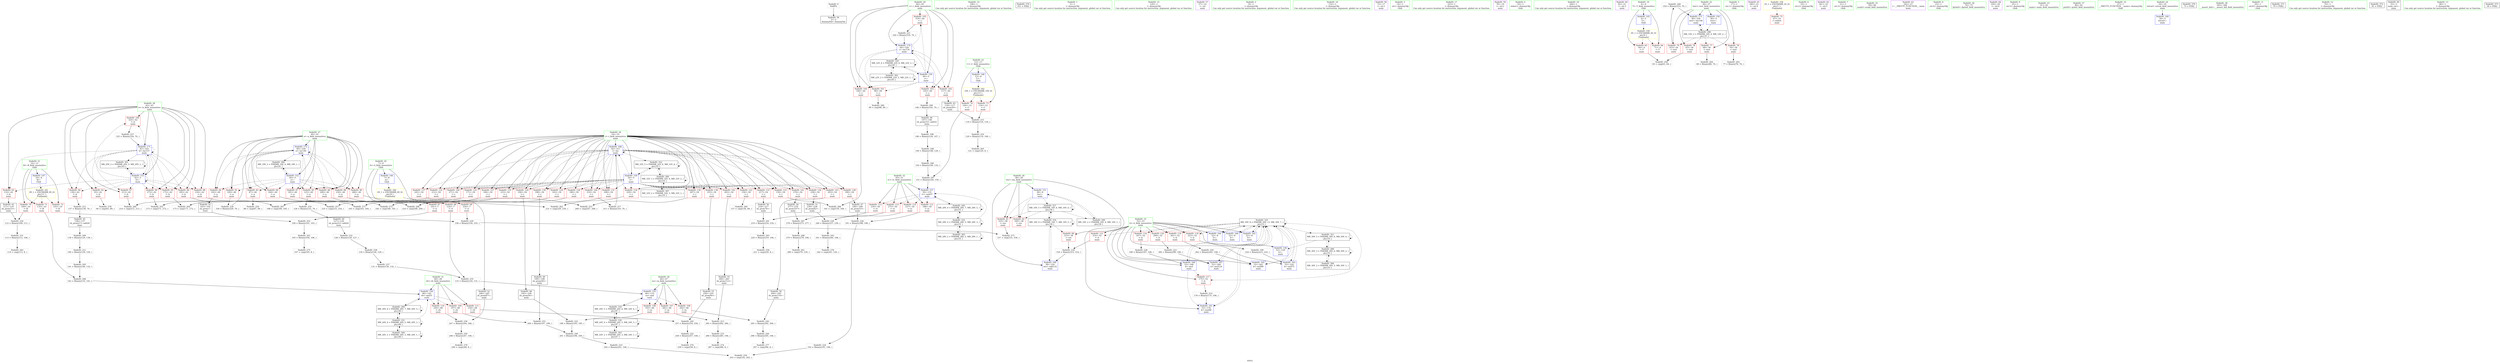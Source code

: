 digraph "SVFG" {
	label="SVFG";

	Node0x55ee1c10b490 [shape=record,color=grey,label="{NodeID: 0\nNullPtr}"];
	Node0x55ee1c10b490 -> Node0x55ee1c0f66f0[style=solid];
	Node0x55ee1c12d830 [shape=record,color=grey,label="{NodeID: 263\n114 = cmp(113, 8, )\n}"];
	Node0x55ee1c11cdf0 [shape=record,color=red,label="{NodeID: 97\n213\<--42\n\<--b\nmain\n}"];
	Node0x55ee1c11cdf0 -> Node0x55ee1c12d3b0[style=solid];
	Node0x55ee1c0f5280 [shape=record,color=green,label="{NodeID: 14\n106\<--1\n\<--dummyObj\nCan only get source location for instruction, argument, global var or function.}"];
	Node0x55ee1c12ed30 [shape=record,color=grey,label="{NodeID: 277\n297 = cmp(296, 8, )\n}"];
	Node0x55ee1c0f76d0 [shape=record,color=red,label="{NodeID: 111\n254\<--48\n\<--rb\nmain\n}"];
	Node0x55ee1c0f76d0 -> Node0x55ee1c120c50[style=solid];
	Node0x55ee1c0f45a0 [shape=record,color=green,label="{NodeID: 28\n42\<--43\nb\<--b_field_insensitive\nmain\n}"];
	Node0x55ee1c0f45a0 -> Node0x55ee1c11f140[style=solid];
	Node0x55ee1c0f45a0 -> Node0x55ee1c11f210[style=solid];
	Node0x55ee1c0f45a0 -> Node0x55ee1c11f2e0[style=solid];
	Node0x55ee1c0f45a0 -> Node0x55ee1c11f3b0[style=solid];
	Node0x55ee1c0f45a0 -> Node0x55ee1c11cd20[style=solid];
	Node0x55ee1c0f45a0 -> Node0x55ee1c11cdf0[style=solid];
	Node0x55ee1c0f45a0 -> Node0x55ee1c11cec0[style=solid];
	Node0x55ee1c0f45a0 -> Node0x55ee1c11cf90[style=solid];
	Node0x55ee1c0f45a0 -> Node0x55ee1c11d060[style=solid];
	Node0x55ee1c0f45a0 -> Node0x55ee1c123360[style=solid];
	Node0x55ee1c0f45a0 -> Node0x55ee1c124200[style=solid];
	Node0x55ee1c15f8d0 [shape=record,color=black,label="{NodeID: 374\n351 = PHI()\n}"];
	Node0x55ee1c1275a0 [shape=record,color=grey,label="{NodeID: 208\n279 = Binary(278, 106, )\n}"];
	Node0x55ee1c1275a0 -> Node0x55ee1c12d530[style=solid];
	Node0x55ee1c121c40 [shape=record,color=red,label="{NodeID: 125\n171\<--54\n\<--i\nmain\n}"];
	Node0x55ee1c121c40 -> Node0x55ee1c12d9b0[style=solid];
	Node0x55ee1c0f6990 [shape=record,color=black,label="{NodeID: 42\n111\<--110\nsh_prom15\<--\nmain\n}"];
	Node0x55ee1c0f6990 -> Node0x55ee1c129ca0[style=solid];
	Node0x55ee1c140f70 [shape=record,color=black,label="{NodeID: 305\nMR_28V_2 = PHI(MR_28V_3, MR_28V_1, )\npts\{51 \}\n}"];
	Node0x55ee1c140f70 -> Node0x55ee1c140f70[style=dashed];
	Node0x55ee1c140f70 -> Node0x55ee1c149670[style=dashed];
	Node0x55ee1c128aa0 [shape=record,color=grey,label="{NodeID: 222\n196 = Binary(193, 195, )\n}"];
	Node0x55ee1c128aa0 -> Node0x55ee1c121250[style=solid];
	Node0x55ee1c1227a0 [shape=record,color=red,label="{NodeID: 139\n267\<--54\n\<--i\nmain\n}"];
	Node0x55ee1c1227a0 -> Node0x55ee1c12c930[style=solid];
	Node0x55ee1c11d5c0 [shape=record,color=black,label="{NodeID: 56\n294\<--293\nsh_prom119\<--\nmain\n}"];
	Node0x55ee1c11d5c0 -> Node0x55ee1c1207d0[style=solid];
	Node0x55ee1c129fa0 [shape=record,color=grey,label="{NodeID: 236\n247 = Binary(244, 246, )\n}"];
	Node0x55ee1c129fa0 -> Node0x55ee1c1213d0[style=solid];
	Node0x55ee1c123360 [shape=record,color=blue,label="{NodeID: 153\n42\<--5\nb\<--\nmain\n}"];
	Node0x55ee1c123360 -> Node0x55ee1c11f140[style=dashed];
	Node0x55ee1c123360 -> Node0x55ee1c11f210[style=dashed];
	Node0x55ee1c123360 -> Node0x55ee1c11f2e0[style=dashed];
	Node0x55ee1c123360 -> Node0x55ee1c11f3b0[style=dashed];
	Node0x55ee1c123360 -> Node0x55ee1c11cd20[style=dashed];
	Node0x55ee1c123360 -> Node0x55ee1c11cdf0[style=dashed];
	Node0x55ee1c123360 -> Node0x55ee1c11cec0[style=dashed];
	Node0x55ee1c123360 -> Node0x55ee1c11cf90[style=dashed];
	Node0x55ee1c123360 -> Node0x55ee1c11d060[style=dashed];
	Node0x55ee1c123360 -> Node0x55ee1c123360[style=dashed];
	Node0x55ee1c123360 -> Node0x55ee1c124200[style=dashed];
	Node0x55ee1c123360 -> Node0x55ee1c13f770[style=dashed];
	Node0x55ee1c11df60 [shape=record,color=red,label="{NodeID: 70\n109\<--10\n\<--B\nmain\n}"];
	Node0x55ee1c11df60 -> Node0x55ee1c129ca0[style=solid];
	Node0x55ee1c1213d0 [shape=record,color=grey,label="{NodeID: 250\n248 = Binary(247, 106, )\n}"];
	Node0x55ee1c1213d0 -> Node0x55ee1c12f030[style=solid];
	Node0x55ee1c123ec0 [shape=record,color=blue,label="{NodeID: 167\n52\<--300\nh\<--mul124\nmain\n}"];
	Node0x55ee1c123ec0 -> Node0x55ee1c147370[style=dashed];
	Node0x55ee1c11eac0 [shape=record,color=red,label="{NodeID: 84\n102\<--40\n\<--a\nmain\n}"];
	Node0x55ee1c11eac0 -> Node0x55ee1c0f68c0[style=solid];
	Node0x55ee1c112840 [shape=record,color=green,label="{NodeID: 1\n5\<--1\n\<--dummyObj\nCan only get source location for instruction, argument, global var or function.}"];
	Node0x55ee1c12d9b0 [shape=record,color=grey,label="{NodeID: 264\n173 = cmp(171, 172, )\n}"];
	Node0x55ee1c11cec0 [shape=record,color=red,label="{NodeID: 98\n234\<--42\n\<--b\nmain\n}"];
	Node0x55ee1c11cec0 -> Node0x55ee1c12cf30[style=solid];
	Node0x55ee1c0f5380 [shape=record,color=green,label="{NodeID: 15\n129\<--1\n\<--dummyObj\nCan only get source location for instruction, argument, global var or function.}"];
	Node0x55ee1c12eeb0 [shape=record,color=grey,label="{NodeID: 278\n94 = cmp(93, 89, )\n}"];
	Node0x55ee1c0f77a0 [shape=record,color=red,label="{NodeID: 112\n188\<--50\n\<--rc\nmain\n}"];
	Node0x55ee1c0f77a0 -> Node0x55ee1c1290a0[style=solid];
	Node0x55ee1c0f4670 [shape=record,color=green,label="{NodeID: 29\n44\<--45\nc\<--c_field_insensitive\nmain\n}"];
	Node0x55ee1c0f4670 -> Node0x55ee1c11d130[style=solid];
	Node0x55ee1c0f4670 -> Node0x55ee1c11d200[style=solid];
	Node0x55ee1c0f4670 -> Node0x55ee1c11d2d0[style=solid];
	Node0x55ee1c0f4670 -> Node0x55ee1c11d3a0[style=solid];
	Node0x55ee1c0f4670 -> Node0x55ee1c11d470[style=solid];
	Node0x55ee1c0f4670 -> Node0x55ee1c123430[style=solid];
	Node0x55ee1c0f4670 -> Node0x55ee1c124130[style=solid];
	Node0x55ee1c127720 [shape=record,color=grey,label="{NodeID: 209\n139 = Binary(129, 138, )\n}"];
	Node0x55ee1c127720 -> Node0x55ee1c127a20[style=solid];
	Node0x55ee1c121d10 [shape=record,color=red,label="{NodeID: 126\n180\<--54\n\<--i\nmain\n}"];
	Node0x55ee1c121d10 -> Node0x55ee1c12e5b0[style=solid];
	Node0x55ee1c0f6a60 [shape=record,color=black,label="{NodeID: 43\n118\<--117\nsh_prom20\<--\nmain\n}"];
	Node0x55ee1c0f6a60 -> Node0x55ee1c128020[style=solid];
	Node0x55ee1c141470 [shape=record,color=black,label="{NodeID: 306\nMR_30V_2 = PHI(MR_30V_3, MR_30V_1, )\npts\{53 \}\n}"];
	Node0x55ee1c141470 -> Node0x55ee1c13b670[style=dashed];
	Node0x55ee1c128c20 [shape=record,color=grey,label="{NodeID: 223\n300 = Binary(299, 106, )\n}"];
	Node0x55ee1c128c20 -> Node0x55ee1c123ec0[style=solid];
	Node0x55ee1c122870 [shape=record,color=red,label="{NodeID: 140\n271\<--54\n\<--i\nmain\n}"];
	Node0x55ee1c122870 -> Node0x55ee1c12cc30[style=solid];
	Node0x55ee1c11d650 [shape=record,color=purple,label="{NodeID: 57\n57\<--14\n\<--.str\nmain\n}"];
	Node0x55ee1c12a120 [shape=record,color=grey,label="{NodeID: 237\n131 = Binary(130, 132, )\n}"];
	Node0x55ee1c12a120 -> Node0x55ee1c129e20[style=solid];
	Node0x55ee1c123430 [shape=record,color=blue,label="{NodeID: 154\n44\<--5\nc\<--\nmain\n}"];
	Node0x55ee1c123430 -> Node0x55ee1c11d130[style=dashed];
	Node0x55ee1c123430 -> Node0x55ee1c11d200[style=dashed];
	Node0x55ee1c123430 -> Node0x55ee1c11d2d0[style=dashed];
	Node0x55ee1c123430 -> Node0x55ee1c11d3a0[style=dashed];
	Node0x55ee1c123430 -> Node0x55ee1c11d470[style=dashed];
	Node0x55ee1c123430 -> Node0x55ee1c124130[style=dashed];
	Node0x55ee1c123430 -> Node0x55ee1c148770[style=dashed];
	Node0x55ee1c11e030 [shape=record,color=red,label="{NodeID: 71\n135\<--10\n\<--B\nmain\n}"];
	Node0x55ee1c11e030 -> Node0x55ee1c1272e0[style=solid];
	Node0x55ee1c12c630 [shape=record,color=grey,label="{NodeID: 251\n200 = Binary(197, 199, )\n}"];
	Node0x55ee1c12c630 -> Node0x55ee1c121250[style=solid];
	Node0x55ee1c123f90 [shape=record,color=blue,label="{NodeID: 168\n54\<--311\ni\<--inc\nmain\n}"];
	Node0x55ee1c123f90 -> Node0x55ee1c1219d0[style=dashed];
	Node0x55ee1c123f90 -> Node0x55ee1c121aa0[style=dashed];
	Node0x55ee1c123f90 -> Node0x55ee1c121b70[style=dashed];
	Node0x55ee1c123f90 -> Node0x55ee1c121c40[style=dashed];
	Node0x55ee1c123f90 -> Node0x55ee1c121d10[style=dashed];
	Node0x55ee1c123f90 -> Node0x55ee1c121de0[style=dashed];
	Node0x55ee1c123f90 -> Node0x55ee1c121eb0[style=dashed];
	Node0x55ee1c123f90 -> Node0x55ee1c121f80[style=dashed];
	Node0x55ee1c123f90 -> Node0x55ee1c122050[style=dashed];
	Node0x55ee1c123f90 -> Node0x55ee1c122120[style=dashed];
	Node0x55ee1c123f90 -> Node0x55ee1c1221f0[style=dashed];
	Node0x55ee1c123f90 -> Node0x55ee1c1222c0[style=dashed];
	Node0x55ee1c123f90 -> Node0x55ee1c122390[style=dashed];
	Node0x55ee1c123f90 -> Node0x55ee1c122460[style=dashed];
	Node0x55ee1c123f90 -> Node0x55ee1c122530[style=dashed];
	Node0x55ee1c123f90 -> Node0x55ee1c122600[style=dashed];
	Node0x55ee1c123f90 -> Node0x55ee1c1226d0[style=dashed];
	Node0x55ee1c123f90 -> Node0x55ee1c1227a0[style=dashed];
	Node0x55ee1c123f90 -> Node0x55ee1c122870[style=dashed];
	Node0x55ee1c123f90 -> Node0x55ee1c122940[style=dashed];
	Node0x55ee1c123f90 -> Node0x55ee1c122a10[style=dashed];
	Node0x55ee1c123f90 -> Node0x55ee1c122ae0[style=dashed];
	Node0x55ee1c123f90 -> Node0x55ee1c122bb0[style=dashed];
	Node0x55ee1c123f90 -> Node0x55ee1c123f90[style=dashed];
	Node0x55ee1c123f90 -> Node0x55ee1c146470[style=dashed];
	Node0x55ee1c11eb90 [shape=record,color=red,label="{NodeID: 85\n125\<--40\n\<--a\nmain\n}"];
	Node0x55ee1c11eb90 -> Node0x55ee1c128620[style=solid];
	Node0x55ee1c0f48f0 [shape=record,color=green,label="{NodeID: 2\n8\<--1\n\<--dummyObj\nCan only get source location for instruction, argument, global var or function.}"];
	Node0x55ee1c12db30 [shape=record,color=grey,label="{NodeID: 265\n121 = cmp(120, 8, )\n}"];
	Node0x55ee1c11cf90 [shape=record,color=red,label="{NodeID: 99\n272\<--42\n\<--b\nmain\n}"];
	Node0x55ee1c11cf90 -> Node0x55ee1c12cc30[style=solid];
	Node0x55ee1c0f5480 [shape=record,color=green,label="{NodeID: 16\n132\<--1\n\<--dummyObj\nCan only get source location for instruction, argument, global var or function.}"];
	Node0x55ee1c12f030 [shape=record,color=grey,label="{NodeID: 279\n249 = cmp(248, 8, )\n}"];
	Node0x55ee1c0f7870 [shape=record,color=red,label="{NodeID: 113\n216\<--50\n\<--rc\nmain\n}"];
	Node0x55ee1c0f7870 -> Node0x55ee1c11fcd0[style=solid];
	Node0x55ee1c0f5ee0 [shape=record,color=green,label="{NodeID: 30\n46\<--47\nra\<--ra_field_insensitive\nmain\n}"];
	Node0x55ee1c0f5ee0 -> Node0x55ee1c0f72c0[style=solid];
	Node0x55ee1c0f5ee0 -> Node0x55ee1c0f7390[style=solid];
	Node0x55ee1c0f5ee0 -> Node0x55ee1c0f7460[style=solid];
	Node0x55ee1c0f5ee0 -> Node0x55ee1c123500[style=solid];
	Node0x55ee1c1278a0 [shape=record,color=grey,label="{NodeID: 210\n202 = Binary(201, 106, )\n}"];
	Node0x55ee1c1278a0 -> Node0x55ee1c12d230[style=solid];
	Node0x55ee1c121de0 [shape=record,color=red,label="{NodeID: 127\n184\<--54\n\<--i\nmain\n}"];
	Node0x55ee1c121de0 -> Node0x55ee1c12de30[style=solid];
	Node0x55ee1c0f6f80 [shape=record,color=black,label="{NodeID: 44\n127\<--126\nsh_prom25\<--add24\nmain\n}"];
	Node0x55ee1c0f6f80 -> Node0x55ee1c1299a0[style=solid];
	Node0x55ee1c141970 [shape=record,color=black,label="{NodeID: 307\nMR_32V_2 = PHI(MR_32V_3, MR_32V_1, )\npts\{55 \}\n}"];
	Node0x55ee1c141970 -> Node0x55ee1c13bb70[style=dashed];
	Node0x55ee1c128da0 [shape=record,color=grey,label="{NodeID: 224\n192 = Binary(191, 106, )\n}"];
	Node0x55ee1c128da0 -> Node0x55ee1c12d230[style=solid];
	Node0x55ee1c122940 [shape=record,color=red,label="{NodeID: 141\n276\<--54\n\<--i\nmain\n}"];
	Node0x55ee1c122940 -> Node0x55ee1c0f7f70[style=solid];
	Node0x55ee1c11d6e0 [shape=record,color=purple,label="{NodeID: 58\n72\<--17\n\<--.str.1\nmain\n}"];
	Node0x55ee1c145f70 [shape=record,color=black,label="{NodeID: 321\nMR_30V_5 = PHI(MR_30V_6, MR_30V_4, )\npts\{53 \}\n}"];
	Node0x55ee1c145f70 -> Node0x55ee1c123770[style=dashed];
	Node0x55ee1c145f70 -> Node0x55ee1c13b670[style=dashed];
	Node0x55ee1c145f70 -> Node0x55ee1c145f70[style=dashed];
	Node0x55ee1c12a2a0 [shape=record,color=grey,label="{NodeID: 238\n130 = Binary(128, 129, )\n}"];
	Node0x55ee1c12a2a0 -> Node0x55ee1c12a120[style=solid];
	Node0x55ee1c123500 [shape=record,color=blue,label="{NodeID: 155\n46\<--133\nra\<--and\nmain\n}"];
	Node0x55ee1c123500 -> Node0x55ee1c0f72c0[style=dashed];
	Node0x55ee1c123500 -> Node0x55ee1c0f7390[style=dashed];
	Node0x55ee1c123500 -> Node0x55ee1c0f7460[style=dashed];
	Node0x55ee1c123500 -> Node0x55ee1c145070[style=dashed];
	Node0x55ee1c11e100 [shape=record,color=red,label="{NodeID: 72\n335\<--10\n\<--B\nmain\n}"];
	Node0x55ee1c11e100 -> Node0x55ee1c129520[style=solid];
	Node0x55ee1c12c7b0 [shape=record,color=grey,label="{NodeID: 252\n104 = Binary(101, 103, )\n}"];
	Node0x55ee1c12c7b0 -> Node0x55ee1c120650[style=solid];
	Node0x55ee1c124060 [shape=record,color=blue,label="{NodeID: 169\n38\<--316\nres\<--add132\nmain\n}"];
	Node0x55ee1c124060 -> Node0x55ee1c144670[style=dashed];
	Node0x55ee1c11ec60 [shape=record,color=red,label="{NodeID: 86\n164\<--40\n\<--a\nmain\n}"];
	Node0x55ee1c11ec60 -> Node0x55ee1c12e430[style=solid];
	Node0x55ee1c0f47b0 [shape=record,color=green,label="{NodeID: 3\n14\<--1\n.str\<--dummyObj\nGlob }"];
	Node0x55ee1c12dcb0 [shape=record,color=grey,label="{NodeID: 266\n161 = cmp(159, 160, )\n}"];
	Node0x55ee1c11d060 [shape=record,color=red,label="{NodeID: 100\n324\<--42\n\<--b\nmain\n}"];
	Node0x55ee1c11d060 -> Node0x55ee1c129220[style=solid];
	Node0x55ee1c0f5580 [shape=record,color=green,label="{NodeID: 17\n225\<--1\n\<--dummyObj\nCan only get source location for instruction, argument, global var or function.}"];
	Node0x55ee1c12f1b0 [shape=record,color=grey,label="{NodeID: 280\n99 = cmp(98, 89, )\n}"];
	Node0x55ee1c0f7940 [shape=record,color=red,label="{NodeID: 114\n237\<--50\n\<--rc\nmain\n}"];
	Node0x55ee1c0f7940 -> Node0x55ee1c12a420[style=solid];
	Node0x55ee1c0f5fb0 [shape=record,color=green,label="{NodeID: 31\n48\<--49\nrb\<--rb_field_insensitive\nmain\n}"];
	Node0x55ee1c0f5fb0 -> Node0x55ee1c0f7530[style=solid];
	Node0x55ee1c0f5fb0 -> Node0x55ee1c0f7600[style=solid];
	Node0x55ee1c0f5fb0 -> Node0x55ee1c0f76d0[style=solid];
	Node0x55ee1c0f5fb0 -> Node0x55ee1c1235d0[style=solid];
	Node0x55ee1c13d470 [shape=record,color=black,label="{NodeID: 294\nMR_26V_6 = PHI(MR_26V_7, MR_26V_5, )\npts\{49 \}\n}"];
	Node0x55ee1c13d470 -> Node0x55ee1c1235d0[style=dashed];
	Node0x55ee1c13d470 -> Node0x55ee1c13d470[style=dashed];
	Node0x55ee1c13d470 -> Node0x55ee1c149170[style=dashed];
	Node0x55ee1c127a20 [shape=record,color=grey,label="{NodeID: 211\n140 = Binary(139, 129, )\n}"];
	Node0x55ee1c127a20 -> Node0x55ee1c1202d0[style=solid];
	Node0x55ee1c121eb0 [shape=record,color=red,label="{NodeID: 128\n189\<--54\n\<--i\nmain\n}"];
	Node0x55ee1c121eb0 -> Node0x55ee1c0f71b0[style=solid];
	Node0x55ee1c0f7010 [shape=record,color=black,label="{NodeID: 45\n138\<--137\nsh_prom27\<--add26\nmain\n}"];
	Node0x55ee1c0f7010 -> Node0x55ee1c127720[style=solid];
	Node0x55ee1c128f20 [shape=record,color=grey,label="{NodeID: 225\n258 = Binary(257, 106, )\n}"];
	Node0x55ee1c128f20 -> Node0x55ee1c12e2b0[style=solid];
	Node0x55ee1c122a10 [shape=record,color=red,label="{NodeID: 142\n283\<--54\n\<--i\nmain\n}"];
	Node0x55ee1c122a10 -> Node0x55ee1c11d530[style=solid];
	Node0x55ee1c11d770 [shape=record,color=purple,label="{NodeID: 59\n78\<--19\n\<--.str.2\nmain\n}"];
	Node0x55ee1c146470 [shape=record,color=black,label="{NodeID: 322\nMR_32V_5 = PHI(MR_32V_6, MR_32V_4, )\npts\{55 \}\n}"];
	Node0x55ee1c146470 -> Node0x55ee1c123840[style=dashed];
	Node0x55ee1c146470 -> Node0x55ee1c13bb70[style=dashed];
	Node0x55ee1c146470 -> Node0x55ee1c146470[style=dashed];
	Node0x55ee1c12a420 [shape=record,color=grey,label="{NodeID: 239\n240 = Binary(237, 239, )\n}"];
	Node0x55ee1c12a420 -> Node0x55ee1c120950[style=solid];
	Node0x55ee1c1235d0 [shape=record,color=blue,label="{NodeID: 156\n48\<--142\nrb\<--and31\nmain\n}"];
	Node0x55ee1c1235d0 -> Node0x55ee1c0f7530[style=dashed];
	Node0x55ee1c1235d0 -> Node0x55ee1c0f7600[style=dashed];
	Node0x55ee1c1235d0 -> Node0x55ee1c0f76d0[style=dashed];
	Node0x55ee1c1235d0 -> Node0x55ee1c13d470[style=dashed];
	Node0x55ee1c11e1d0 [shape=record,color=red,label="{NodeID: 73\n116\<--12\n\<--C\nmain\n}"];
	Node0x55ee1c11e1d0 -> Node0x55ee1c128020[style=solid];
	Node0x55ee1c12c930 [shape=record,color=grey,label="{NodeID: 253\n269 = cmp(267, 268, )\n}"];
	Node0x55ee1c124130 [shape=record,color=blue,label="{NodeID: 170\n44\<--320\nc\<--inc134\nmain\n}"];
	Node0x55ee1c124130 -> Node0x55ee1c11d130[style=dashed];
	Node0x55ee1c124130 -> Node0x55ee1c11d200[style=dashed];
	Node0x55ee1c124130 -> Node0x55ee1c11d2d0[style=dashed];
	Node0x55ee1c124130 -> Node0x55ee1c11d3a0[style=dashed];
	Node0x55ee1c124130 -> Node0x55ee1c11d470[style=dashed];
	Node0x55ee1c124130 -> Node0x55ee1c124130[style=dashed];
	Node0x55ee1c124130 -> Node0x55ee1c148770[style=dashed];
	Node0x55ee1c11ed30 [shape=record,color=red,label="{NodeID: 87\n181\<--40\n\<--a\nmain\n}"];
	Node0x55ee1c11ed30 -> Node0x55ee1c12e5b0[style=solid];
	Node0x55ee1c11c9e0 [shape=record,color=green,label="{NodeID: 4\n16\<--1\nstderr\<--dummyObj\nGlob }"];
	Node0x55ee1c12de30 [shape=record,color=grey,label="{NodeID: 267\n186 = cmp(184, 185, )\n}"];
	Node0x55ee1c11d130 [shape=record,color=red,label="{NodeID: 101\n98\<--44\n\<--c\nmain\n}"];
	Node0x55ee1c11d130 -> Node0x55ee1c12f1b0[style=solid];
	Node0x55ee1c0f3c60 [shape=record,color=green,label="{NodeID: 18\n344\<--1\n\<--dummyObj\nCan only get source location for instruction, argument, global var or function.}"];
	Node0x55ee1c11f850 [shape=record,color=grey,label="{NodeID: 198\n148 = Binary(129, 147, )\n}"];
	Node0x55ee1c11f850 -> Node0x55ee1c1210d0[style=solid];
	Node0x55ee1c1214a0 [shape=record,color=red,label="{NodeID: 115\n275\<--50\n\<--rc\nmain\n}"];
	Node0x55ee1c1214a0 -> Node0x55ee1c127420[style=solid];
	Node0x55ee1c0f6080 [shape=record,color=green,label="{NodeID: 32\n50\<--51\nrc\<--rc_field_insensitive\nmain\n}"];
	Node0x55ee1c0f6080 -> Node0x55ee1c0f77a0[style=solid];
	Node0x55ee1c0f6080 -> Node0x55ee1c0f7870[style=solid];
	Node0x55ee1c0f6080 -> Node0x55ee1c0f7940[style=solid];
	Node0x55ee1c0f6080 -> Node0x55ee1c1214a0[style=solid];
	Node0x55ee1c0f6080 -> Node0x55ee1c1236a0[style=solid];
	Node0x55ee1c13d970 [shape=record,color=black,label="{NodeID: 295\nMR_28V_6 = PHI(MR_28V_7, MR_28V_5, )\npts\{51 \}\n}"];
	Node0x55ee1c13d970 -> Node0x55ee1c1236a0[style=dashed];
	Node0x55ee1c13d970 -> Node0x55ee1c13d970[style=dashed];
	Node0x55ee1c13d970 -> Node0x55ee1c149670[style=dashed];
	Node0x55ee1c127ba0 [shape=record,color=grey,label="{NodeID: 212\n137 = Binary(136, 70, )\n}"];
	Node0x55ee1c127ba0 -> Node0x55ee1c0f7010[style=solid];
	Node0x55ee1c121f80 [shape=record,color=red,label="{NodeID: 129\n194\<--54\n\<--i\nmain\n}"];
	Node0x55ee1c121f80 -> Node0x55ee1c0f7a90[style=solid];
	Node0x55ee1c0f70e0 [shape=record,color=black,label="{NodeID: 46\n147\<--146\nsh_prom33\<--add32\nmain\n}"];
	Node0x55ee1c0f70e0 -> Node0x55ee1c11f850[style=solid];
	Node0x55ee1c1290a0 [shape=record,color=grey,label="{NodeID: 226\n191 = Binary(188, 190, )\n}"];
	Node0x55ee1c1290a0 -> Node0x55ee1c128da0[style=solid];
	Node0x55ee1c122ae0 [shape=record,color=red,label="{NodeID: 143\n293\<--54\n\<--i\nmain\n}"];
	Node0x55ee1c122ae0 -> Node0x55ee1c11d5c0[style=solid];
	Node0x55ee1c11d800 [shape=record,color=purple,label="{NodeID: 60\n82\<--21\n\<--.str.3\nmain\n}"];
	Node0x55ee1c1204d0 [shape=record,color=grey,label="{NodeID: 240\n354 = Binary(353, 70, )\n}"];
	Node0x55ee1c1204d0 -> Node0x55ee1c1243a0[style=solid];
	Node0x55ee1c1236a0 [shape=record,color=blue,label="{NodeID: 157\n50\<--151\nrc\<--and37\nmain\n}"];
	Node0x55ee1c1236a0 -> Node0x55ee1c0f77a0[style=dashed];
	Node0x55ee1c1236a0 -> Node0x55ee1c0f7870[style=dashed];
	Node0x55ee1c1236a0 -> Node0x55ee1c0f7940[style=dashed];
	Node0x55ee1c1236a0 -> Node0x55ee1c1214a0[style=dashed];
	Node0x55ee1c1236a0 -> Node0x55ee1c13d970[style=dashed];
	Node0x55ee1c11e2a0 [shape=record,color=red,label="{NodeID: 74\n144\<--12\n\<--C\nmain\n}"];
	Node0x55ee1c11e2a0 -> Node0x55ee1c120f50[style=solid];
	Node0x55ee1c12cab0 [shape=record,color=grey,label="{NodeID: 254\n88 = cmp(87, 89, )\n}"];
	Node0x55ee1c124200 [shape=record,color=blue,label="{NodeID: 171\n42\<--325\nb\<--inc137\nmain\n}"];
	Node0x55ee1c124200 -> Node0x55ee1c11f140[style=dashed];
	Node0x55ee1c124200 -> Node0x55ee1c11f210[style=dashed];
	Node0x55ee1c124200 -> Node0x55ee1c11f2e0[style=dashed];
	Node0x55ee1c124200 -> Node0x55ee1c11f3b0[style=dashed];
	Node0x55ee1c124200 -> Node0x55ee1c11cd20[style=dashed];
	Node0x55ee1c124200 -> Node0x55ee1c11cdf0[style=dashed];
	Node0x55ee1c124200 -> Node0x55ee1c11cec0[style=dashed];
	Node0x55ee1c124200 -> Node0x55ee1c11cf90[style=dashed];
	Node0x55ee1c124200 -> Node0x55ee1c11d060[style=dashed];
	Node0x55ee1c124200 -> Node0x55ee1c123360[style=dashed];
	Node0x55ee1c124200 -> Node0x55ee1c124200[style=dashed];
	Node0x55ee1c124200 -> Node0x55ee1c13f770[style=dashed];
	Node0x55ee1c11ee00 [shape=record,color=red,label="{NodeID: 88\n209\<--40\n\<--a\nmain\n}"];
	Node0x55ee1c11ee00 -> Node0x55ee1c12dfb0[style=solid];
	Node0x55ee1c11ca70 [shape=record,color=green,label="{NodeID: 5\n17\<--1\n.str.1\<--dummyObj\nGlob }"];
	Node0x55ee1c12dfb0 [shape=record,color=grey,label="{NodeID: 268\n210 = cmp(208, 209, )\n}"];
	Node0x55ee1c11d200 [shape=record,color=red,label="{NodeID: 102\n117\<--44\n\<--c\nmain\n}"];
	Node0x55ee1c11d200 -> Node0x55ee1c0f6a60[style=solid];
	Node0x55ee1c0f3d60 [shape=record,color=green,label="{NodeID: 19\n4\<--6\nT\<--T_field_insensitive\nGlob }"];
	Node0x55ee1c0f3d60 -> Node0x55ee1c11db50[style=solid];
	Node0x55ee1c0f3d60 -> Node0x55ee1c11dc20[style=solid];
	Node0x55ee1c0f3d60 -> Node0x55ee1c122c80[style=solid];
	Node0x55ee1c11f9d0 [shape=record,color=grey,label="{NodeID: 199\n224 = Binary(223, 225, )\n}"];
	Node0x55ee1c11f9d0 -> Node0x55ee1c123b80[style=solid];
	Node0x55ee1c121530 [shape=record,color=red,label="{NodeID: 116\n167\<--52\n\<--h\nmain\n}"];
	Node0x55ee1c121530 -> Node0x55ee1c1293a0[style=solid];
	Node0x55ee1c0f6150 [shape=record,color=green,label="{NodeID: 33\n52\<--53\nh\<--h_field_insensitive\nmain\n}"];
	Node0x55ee1c0f6150 -> Node0x55ee1c121530[style=solid];
	Node0x55ee1c0f6150 -> Node0x55ee1c1215c0[style=solid];
	Node0x55ee1c0f6150 -> Node0x55ee1c121690[style=solid];
	Node0x55ee1c0f6150 -> Node0x55ee1c121760[style=solid];
	Node0x55ee1c0f6150 -> Node0x55ee1c121830[style=solid];
	Node0x55ee1c0f6150 -> Node0x55ee1c121900[style=solid];
	Node0x55ee1c0f6150 -> Node0x55ee1c123770[style=solid];
	Node0x55ee1c0f6150 -> Node0x55ee1c123910[style=solid];
	Node0x55ee1c0f6150 -> Node0x55ee1c1239e0[style=solid];
	Node0x55ee1c0f6150 -> Node0x55ee1c123ab0[style=solid];
	Node0x55ee1c0f6150 -> Node0x55ee1c123b80[style=solid];
	Node0x55ee1c0f6150 -> Node0x55ee1c123c50[style=solid];
	Node0x55ee1c0f6150 -> Node0x55ee1c123d20[style=solid];
	Node0x55ee1c0f6150 -> Node0x55ee1c123df0[style=solid];
	Node0x55ee1c0f6150 -> Node0x55ee1c123ec0[style=solid];
	Node0x55ee1c127d20 [shape=record,color=grey,label="{NodeID: 213\n285 = Binary(282, 284, )\n}"];
	Node0x55ee1c127d20 -> Node0x55ee1c129b20[style=solid];
	Node0x55ee1c122050 [shape=record,color=red,label="{NodeID: 130\n198\<--54\n\<--i\nmain\n}"];
	Node0x55ee1c122050 -> Node0x55ee1c0f7b60[style=solid];
	Node0x55ee1c0f71b0 [shape=record,color=black,label="{NodeID: 47\n190\<--189\nsh_prom53\<--\nmain\n}"];
	Node0x55ee1c0f71b0 -> Node0x55ee1c1290a0[style=solid];
	Node0x55ee1c129220 [shape=record,color=grey,label="{NodeID: 227\n325 = Binary(324, 70, )\n}"];
	Node0x55ee1c129220 -> Node0x55ee1c124200[style=solid];
	Node0x55ee1c122bb0 [shape=record,color=red,label="{NodeID: 144\n310\<--54\n\<--i\nmain\n}"];
	Node0x55ee1c122bb0 -> Node0x55ee1c128320[style=solid];
	Node0x55ee1c11d890 [shape=record,color=purple,label="{NodeID: 61\n340\<--23\n\<--.str.4\nmain\n}"];
	Node0x55ee1c120650 [shape=record,color=grey,label="{NodeID: 241\n105 = Binary(104, 106, )\n}"];
	Node0x55ee1c120650 -> Node0x55ee1c12ea30[style=solid];
	Node0x55ee1c123770 [shape=record,color=blue,label="{NodeID: 158\n52\<--129\nh\<--\nmain\n}"];
	Node0x55ee1c123770 -> Node0x55ee1c147370[style=dashed];
	Node0x55ee1c11e370 [shape=record,color=red,label="{NodeID: 75\n67\<--16\n\<--stderr\nmain\n}"];
	Node0x55ee1c14b470 [shape=record,color=yellow,style=double,label="{NodeID: 338\n2V_1 = ENCHI(MR_2V_0)\npts\{1 \}\nFun[main]}"];
	Node0x55ee1c14b470 -> Node0x55ee1c11e370[style=dashed];
	Node0x55ee1c12cc30 [shape=record,color=grey,label="{NodeID: 255\n273 = cmp(271, 272, )\n}"];
	Node0x55ee1c1242d0 [shape=record,color=blue,label="{NodeID: 172\n40\<--330\na\<--inc140\nmain\n}"];
	Node0x55ee1c1242d0 -> Node0x55ee1c11e9f0[style=dashed];
	Node0x55ee1c1242d0 -> Node0x55ee1c11eac0[style=dashed];
	Node0x55ee1c1242d0 -> Node0x55ee1c11eb90[style=dashed];
	Node0x55ee1c1242d0 -> Node0x55ee1c11ec60[style=dashed];
	Node0x55ee1c1242d0 -> Node0x55ee1c11ed30[style=dashed];
	Node0x55ee1c1242d0 -> Node0x55ee1c11ee00[style=dashed];
	Node0x55ee1c1242d0 -> Node0x55ee1c11eed0[style=dashed];
	Node0x55ee1c1242d0 -> Node0x55ee1c11efa0[style=dashed];
	Node0x55ee1c1242d0 -> Node0x55ee1c11f070[style=dashed];
	Node0x55ee1c1242d0 -> Node0x55ee1c1242d0[style=dashed];
	Node0x55ee1c1242d0 -> Node0x55ee1c13f270[style=dashed];
	Node0x55ee1c11eed0 [shape=record,color=red,label="{NodeID: 89\n230\<--40\n\<--a\nmain\n}"];
	Node0x55ee1c11eed0 -> Node0x55ee1c12d6b0[style=solid];
	Node0x55ee1c0f0f40 [shape=record,color=green,label="{NodeID: 6\n19\<--1\n.str.2\<--dummyObj\nGlob }"];
	Node0x55ee1c12e130 [shape=record,color=grey,label="{NodeID: 269\n157 = cmp(156, 89, )\n}"];
	Node0x55ee1c11d2d0 [shape=record,color=red,label="{NodeID: 103\n145\<--44\n\<--c\nmain\n}"];
	Node0x55ee1c11d2d0 -> Node0x55ee1c11fb50[style=solid];
	Node0x55ee1c0f3e60 [shape=record,color=green,label="{NodeID: 20\n7\<--9\nA\<--A_field_insensitive\nGlob }"];
	Node0x55ee1c0f3e60 -> Node0x55ee1c11dcf0[style=solid];
	Node0x55ee1c0f3e60 -> Node0x55ee1c11ddc0[style=solid];
	Node0x55ee1c0f3e60 -> Node0x55ee1c11de90[style=solid];
	Node0x55ee1c0f3e60 -> Node0x55ee1c122d50[style=solid];
	Node0x55ee1c11fb50 [shape=record,color=grey,label="{NodeID: 200\n146 = Binary(145, 70, )\n}"];
	Node0x55ee1c11fb50 -> Node0x55ee1c0f70e0[style=solid];
	Node0x55ee1c1215c0 [shape=record,color=red,label="{NodeID: 117\n175\<--52\n\<--h\nmain\n}"];
	Node0x55ee1c1215c0 -> Node0x55ee1c127ea0[style=solid];
	Node0x55ee1c0f6220 [shape=record,color=green,label="{NodeID: 34\n54\<--55\ni\<--i_field_insensitive\nmain\n}"];
	Node0x55ee1c0f6220 -> Node0x55ee1c1219d0[style=solid];
	Node0x55ee1c0f6220 -> Node0x55ee1c121aa0[style=solid];
	Node0x55ee1c0f6220 -> Node0x55ee1c121b70[style=solid];
	Node0x55ee1c0f6220 -> Node0x55ee1c121c40[style=solid];
	Node0x55ee1c0f6220 -> Node0x55ee1c121d10[style=solid];
	Node0x55ee1c0f6220 -> Node0x55ee1c121de0[style=solid];
	Node0x55ee1c0f6220 -> Node0x55ee1c121eb0[style=solid];
	Node0x55ee1c0f6220 -> Node0x55ee1c121f80[style=solid];
	Node0x55ee1c0f6220 -> Node0x55ee1c122050[style=solid];
	Node0x55ee1c0f6220 -> Node0x55ee1c122120[style=solid];
	Node0x55ee1c0f6220 -> Node0x55ee1c1221f0[style=solid];
	Node0x55ee1c0f6220 -> Node0x55ee1c1222c0[style=solid];
	Node0x55ee1c0f6220 -> Node0x55ee1c122390[style=solid];
	Node0x55ee1c0f6220 -> Node0x55ee1c122460[style=solid];
	Node0x55ee1c0f6220 -> Node0x55ee1c122530[style=solid];
	Node0x55ee1c0f6220 -> Node0x55ee1c122600[style=solid];
	Node0x55ee1c0f6220 -> Node0x55ee1c1226d0[style=solid];
	Node0x55ee1c0f6220 -> Node0x55ee1c1227a0[style=solid];
	Node0x55ee1c0f6220 -> Node0x55ee1c122870[style=solid];
	Node0x55ee1c0f6220 -> Node0x55ee1c122940[style=solid];
	Node0x55ee1c0f6220 -> Node0x55ee1c122a10[style=solid];
	Node0x55ee1c0f6220 -> Node0x55ee1c122ae0[style=solid];
	Node0x55ee1c0f6220 -> Node0x55ee1c122bb0[style=solid];
	Node0x55ee1c0f6220 -> Node0x55ee1c123840[style=solid];
	Node0x55ee1c0f6220 -> Node0x55ee1c123f90[style=solid];
	Node0x55ee1c127ea0 [shape=record,color=grey,label="{NodeID: 214\n176 = Binary(175, 106, )\n}"];
	Node0x55ee1c127ea0 -> Node0x55ee1c1239e0[style=solid];
	Node0x55ee1c122120 [shape=record,color=red,label="{NodeID: 131\n208\<--54\n\<--i\nmain\n}"];
	Node0x55ee1c122120 -> Node0x55ee1c12dfb0[style=solid];
	Node0x55ee1c0f7a90 [shape=record,color=black,label="{NodeID: 48\n195\<--194\nsh_prom56\<--\nmain\n}"];
	Node0x55ee1c0f7a90 -> Node0x55ee1c128aa0[style=solid];
	Node0x55ee1c1293a0 [shape=record,color=grey,label="{NodeID: 228\n168 = Binary(167, 106, )\n}"];
	Node0x55ee1c1293a0 -> Node0x55ee1c123910[style=solid];
	Node0x55ee1c122c80 [shape=record,color=blue,label="{NodeID: 145\n4\<--5\nT\<--\nGlob }"];
	Node0x55ee1c122c80 -> Node0x55ee1c14bf90[style=dashed];
	Node0x55ee1c11d920 [shape=record,color=purple,label="{NodeID: 62\n341\<--25\n\<--.str.5\nmain\n}"];
	Node0x55ee1c147370 [shape=record,color=black,label="{NodeID: 325\nMR_30V_8 = PHI(MR_30V_13, MR_30V_7, )\npts\{53 \}\n}"];
	Node0x55ee1c147370 -> Node0x55ee1c121530[style=dashed];
	Node0x55ee1c147370 -> Node0x55ee1c1215c0[style=dashed];
	Node0x55ee1c147370 -> Node0x55ee1c121690[style=dashed];
	Node0x55ee1c147370 -> Node0x55ee1c121760[style=dashed];
	Node0x55ee1c147370 -> Node0x55ee1c121830[style=dashed];
	Node0x55ee1c147370 -> Node0x55ee1c121900[style=dashed];
	Node0x55ee1c147370 -> Node0x55ee1c123910[style=dashed];
	Node0x55ee1c147370 -> Node0x55ee1c1239e0[style=dashed];
	Node0x55ee1c147370 -> Node0x55ee1c123ab0[style=dashed];
	Node0x55ee1c147370 -> Node0x55ee1c123b80[style=dashed];
	Node0x55ee1c147370 -> Node0x55ee1c123c50[style=dashed];
	Node0x55ee1c147370 -> Node0x55ee1c123d20[style=dashed];
	Node0x55ee1c147370 -> Node0x55ee1c123df0[style=dashed];
	Node0x55ee1c147370 -> Node0x55ee1c123ec0[style=dashed];
	Node0x55ee1c147370 -> Node0x55ee1c145f70[style=dashed];
	Node0x55ee1c147370 -> Node0x55ee1c147370[style=dashed];
	Node0x55ee1c1207d0 [shape=record,color=grey,label="{NodeID: 242\n295 = Binary(292, 294, )\n}"];
	Node0x55ee1c1207d0 -> Node0x55ee1c120ad0[style=solid];
	Node0x55ee1c123840 [shape=record,color=blue,label="{NodeID: 159\n54\<--5\ni\<--\nmain\n}"];
	Node0x55ee1c123840 -> Node0x55ee1c1219d0[style=dashed];
	Node0x55ee1c123840 -> Node0x55ee1c121aa0[style=dashed];
	Node0x55ee1c123840 -> Node0x55ee1c121b70[style=dashed];
	Node0x55ee1c123840 -> Node0x55ee1c121c40[style=dashed];
	Node0x55ee1c123840 -> Node0x55ee1c121d10[style=dashed];
	Node0x55ee1c123840 -> Node0x55ee1c121de0[style=dashed];
	Node0x55ee1c123840 -> Node0x55ee1c121eb0[style=dashed];
	Node0x55ee1c123840 -> Node0x55ee1c121f80[style=dashed];
	Node0x55ee1c123840 -> Node0x55ee1c122050[style=dashed];
	Node0x55ee1c123840 -> Node0x55ee1c122120[style=dashed];
	Node0x55ee1c123840 -> Node0x55ee1c1221f0[style=dashed];
	Node0x55ee1c123840 -> Node0x55ee1c1222c0[style=dashed];
	Node0x55ee1c123840 -> Node0x55ee1c122390[style=dashed];
	Node0x55ee1c123840 -> Node0x55ee1c122460[style=dashed];
	Node0x55ee1c123840 -> Node0x55ee1c122530[style=dashed];
	Node0x55ee1c123840 -> Node0x55ee1c122600[style=dashed];
	Node0x55ee1c123840 -> Node0x55ee1c1226d0[style=dashed];
	Node0x55ee1c123840 -> Node0x55ee1c1227a0[style=dashed];
	Node0x55ee1c123840 -> Node0x55ee1c122870[style=dashed];
	Node0x55ee1c123840 -> Node0x55ee1c122940[style=dashed];
	Node0x55ee1c123840 -> Node0x55ee1c122a10[style=dashed];
	Node0x55ee1c123840 -> Node0x55ee1c122ae0[style=dashed];
	Node0x55ee1c123840 -> Node0x55ee1c122bb0[style=dashed];
	Node0x55ee1c123840 -> Node0x55ee1c123f90[style=dashed];
	Node0x55ee1c123840 -> Node0x55ee1c146470[style=dashed];
	Node0x55ee1c11e440 [shape=record,color=red,label="{NodeID: 76\n63\<--36\n\<--test\nmain\n}"];
	Node0x55ee1c11e440 -> Node0x55ee1c12d0b0[style=solid];
	Node0x55ee1c14bf90 [shape=record,color=yellow,style=double,label="{NodeID: 339\n4V_1 = ENCHI(MR_4V_0)\npts\{6 \}\nFun[main]}"];
	Node0x55ee1c14bf90 -> Node0x55ee1c11db50[style=dashed];
	Node0x55ee1c14bf90 -> Node0x55ee1c11dc20[style=dashed];
	Node0x55ee1c12cdb0 [shape=record,color=grey,label="{NodeID: 256\n221 = cmp(220, 8, )\n}"];
	Node0x55ee1c1243a0 [shape=record,color=blue,label="{NodeID: 173\n36\<--354\ntest\<--inc146\nmain\n}"];
	Node0x55ee1c1243a0 -> Node0x55ee1c13e870[style=dashed];
	Node0x55ee1c11efa0 [shape=record,color=red,label="{NodeID: 90\n268\<--40\n\<--a\nmain\n}"];
	Node0x55ee1c11efa0 -> Node0x55ee1c12c930[style=solid];
	Node0x55ee1c0f0fd0 [shape=record,color=green,label="{NodeID: 7\n21\<--1\n.str.3\<--dummyObj\nGlob }"];
	Node0x55ee1c12e2b0 [shape=record,color=grey,label="{NodeID: 270\n259 = cmp(258, 8, )\n}"];
	Node0x55ee1c11d3a0 [shape=record,color=red,label="{NodeID: 104\n160\<--44\n\<--c\nmain\n}"];
	Node0x55ee1c11d3a0 -> Node0x55ee1c12dcb0[style=solid];
	Node0x55ee1c0f3f60 [shape=record,color=green,label="{NodeID: 21\n10\<--11\nB\<--B_field_insensitive\nGlob }"];
	Node0x55ee1c0f3f60 -> Node0x55ee1c11df60[style=solid];
	Node0x55ee1c0f3f60 -> Node0x55ee1c11e030[style=solid];
	Node0x55ee1c0f3f60 -> Node0x55ee1c11e100[style=solid];
	Node0x55ee1c0f3f60 -> Node0x55ee1c122e20[style=solid];
	Node0x55ee1c11fcd0 [shape=record,color=grey,label="{NodeID: 201\n219 = Binary(216, 218, )\n}"];
	Node0x55ee1c11fcd0 -> Node0x55ee1c11ffd0[style=solid];
	Node0x55ee1c121690 [shape=record,color=red,label="{NodeID: 118\n223\<--52\n\<--h\nmain\n}"];
	Node0x55ee1c121690 -> Node0x55ee1c11f9d0[style=solid];
	Node0x55ee1c0f62f0 [shape=record,color=green,label="{NodeID: 35\n59\<--60\nscanf\<--scanf_field_insensitive\n}"];
	Node0x55ee1c13e870 [shape=record,color=black,label="{NodeID: 298\nMR_14V_3 = PHI(MR_14V_4, MR_14V_2, )\npts\{37 \}\n}"];
	Node0x55ee1c13e870 -> Node0x55ee1c11e440[style=dashed];
	Node0x55ee1c13e870 -> Node0x55ee1c11e510[style=dashed];
	Node0x55ee1c13e870 -> Node0x55ee1c11e5e0[style=dashed];
	Node0x55ee1c13e870 -> Node0x55ee1c11e6b0[style=dashed];
	Node0x55ee1c13e870 -> Node0x55ee1c1243a0[style=dashed];
	Node0x55ee1c128020 [shape=record,color=grey,label="{NodeID: 215\n119 = Binary(116, 118, )\n}"];
	Node0x55ee1c128020 -> Node0x55ee1c1281a0[style=solid];
	Node0x55ee1c1221f0 [shape=record,color=red,label="{NodeID: 132\n212\<--54\n\<--i\nmain\n}"];
	Node0x55ee1c1221f0 -> Node0x55ee1c12d3b0[style=solid];
	Node0x55ee1c0f7b60 [shape=record,color=black,label="{NodeID: 49\n199\<--198\nsh_prom58\<--\nmain\n}"];
	Node0x55ee1c0f7b60 -> Node0x55ee1c12c630[style=solid];
	Node0x55ee1c129520 [shape=record,color=grey,label="{NodeID: 229\n336 = Binary(334, 335, )\n}"];
	Node0x55ee1c129520 -> Node0x55ee1c12e730[style=solid];
	Node0x55ee1c122d50 [shape=record,color=blue,label="{NodeID: 146\n7\<--8\nA\<--\nGlob }"];
	Node0x55ee1c122d50 -> Node0x55ee1c14c070[style=dashed];
	Node0x55ee1c11d9b0 [shape=record,color=purple,label="{NodeID: 63\n342\<--27\n\<--__PRETTY_FUNCTION__.main\nmain\n}"];
	Node0x55ee1c120950 [shape=record,color=grey,label="{NodeID: 243\n241 = Binary(240, 106, )\n}"];
	Node0x55ee1c120950 -> Node0x55ee1c12ebb0[style=solid];
	Node0x55ee1c123910 [shape=record,color=blue,label="{NodeID: 160\n52\<--168\nh\<--mul\nmain\n}"];
	Node0x55ee1c123910 -> Node0x55ee1c1215c0[style=dashed];
	Node0x55ee1c123910 -> Node0x55ee1c1239e0[style=dashed];
	Node0x55ee1c123910 -> Node0x55ee1c147370[style=dashed];
	Node0x55ee1c11e510 [shape=record,color=red,label="{NodeID: 77\n68\<--36\n\<--test\nmain\n}"];
	Node0x55ee1c11e510 -> Node0x55ee1c120150[style=solid];
	Node0x55ee1c14c070 [shape=record,color=yellow,style=double,label="{NodeID: 340\n6V_1 = ENCHI(MR_6V_0)\npts\{9 \}\nFun[main]}"];
	Node0x55ee1c14c070 -> Node0x55ee1c11dcf0[style=dashed];
	Node0x55ee1c14c070 -> Node0x55ee1c11ddc0[style=dashed];
	Node0x55ee1c14c070 -> Node0x55ee1c11de90[style=dashed];
	Node0x55ee1c12cf30 [shape=record,color=grey,label="{NodeID: 257\n235 = cmp(233, 234, )\n}"];
	Node0x55ee1c11f070 [shape=record,color=red,label="{NodeID: 91\n329\<--40\n\<--a\nmain\n}"];
	Node0x55ee1c11f070 -> Node0x55ee1c1296a0[style=solid];
	Node0x55ee1c0f4b90 [shape=record,color=green,label="{NodeID: 8\n23\<--1\n.str.4\<--dummyObj\nGlob }"];
	Node0x55ee1c12e430 [shape=record,color=grey,label="{NodeID: 271\n165 = cmp(163, 164, )\n}"];
	Node0x55ee1c11d470 [shape=record,color=red,label="{NodeID: 105\n319\<--44\n\<--c\nmain\n}"];
	Node0x55ee1c11d470 -> Node0x55ee1c128920[style=solid];
	Node0x55ee1c0f4060 [shape=record,color=green,label="{NodeID: 22\n12\<--13\nC\<--C_field_insensitive\nGlob }"];
	Node0x55ee1c0f4060 -> Node0x55ee1c11e1d0[style=solid];
	Node0x55ee1c0f4060 -> Node0x55ee1c11e2a0[style=solid];
	Node0x55ee1c0f4060 -> Node0x55ee1c122f20[style=solid];
	Node0x55ee1c11fe50 [shape=record,color=grey,label="{NodeID: 202\n77 = Binary(76, 70, )\n}"];
	Node0x55ee1c121760 [shape=record,color=red,label="{NodeID: 119\n261\<--52\n\<--h\nmain\n}"];
	Node0x55ee1c121760 -> Node0x55ee1c1287a0[style=solid];
	Node0x55ee1c0f63f0 [shape=record,color=green,label="{NodeID: 36\n74\<--75\nfprintf\<--fprintf_field_insensitive\n}"];
	Node0x55ee1c13ed70 [shape=record,color=black,label="{NodeID: 299\nMR_16V_2 = PHI(MR_16V_4, MR_16V_1, )\npts\{39 \}\n}"];
	Node0x55ee1c13ed70 -> Node0x55ee1c1231c0[style=dashed];
	Node0x55ee1c1281a0 [shape=record,color=grey,label="{NodeID: 216\n120 = Binary(119, 106, )\n}"];
	Node0x55ee1c1281a0 -> Node0x55ee1c12db30[style=solid];
	Node0x55ee1c1222c0 [shape=record,color=red,label="{NodeID: 133\n217\<--54\n\<--i\nmain\n}"];
	Node0x55ee1c1222c0 -> Node0x55ee1c0f7c30[style=solid];
	Node0x55ee1c0f7c30 [shape=record,color=black,label="{NodeID: 50\n218\<--217\nsh_prom70\<--\nmain\n}"];
	Node0x55ee1c0f7c30 -> Node0x55ee1c11fcd0[style=solid];
	Node0x55ee1c1296a0 [shape=record,color=grey,label="{NodeID: 230\n330 = Binary(329, 70, )\n}"];
	Node0x55ee1c1296a0 -> Node0x55ee1c1242d0[style=solid];
	Node0x55ee1c122e20 [shape=record,color=blue,label="{NodeID: 147\n10\<--8\nB\<--\nGlob }"];
	Node0x55ee1c122e20 -> Node0x55ee1c14c150[style=dashed];
	Node0x55ee1c11da80 [shape=record,color=purple,label="{NodeID: 64\n350\<--29\n\<--.str.6\nmain\n}"];
	Node0x55ee1c147d70 [shape=record,color=black,label="{NodeID: 327\nMR_16V_5 = PHI(MR_16V_6, MR_16V_4, )\npts\{39 \}\n}"];
	Node0x55ee1c147d70 -> Node0x55ee1c11e850[style=dashed];
	Node0x55ee1c147d70 -> Node0x55ee1c11e920[style=dashed];
	Node0x55ee1c147d70 -> Node0x55ee1c13ed70[style=dashed];
	Node0x55ee1c147d70 -> Node0x55ee1c144670[style=dashed];
	Node0x55ee1c147d70 -> Node0x55ee1c147d70[style=dashed];
	Node0x55ee1c120ad0 [shape=record,color=grey,label="{NodeID: 244\n296 = Binary(295, 106, )\n}"];
	Node0x55ee1c120ad0 -> Node0x55ee1c12ed30[style=solid];
	Node0x55ee1c1239e0 [shape=record,color=blue,label="{NodeID: 161\n52\<--176\nh\<--mul48\nmain\n}"];
	Node0x55ee1c1239e0 -> Node0x55ee1c147370[style=dashed];
	Node0x55ee1c11e5e0 [shape=record,color=red,label="{NodeID: 78\n76\<--36\n\<--test\nmain\n}"];
	Node0x55ee1c11e5e0 -> Node0x55ee1c11fe50[style=solid];
	Node0x55ee1c14c150 [shape=record,color=yellow,style=double,label="{NodeID: 341\n8V_1 = ENCHI(MR_8V_0)\npts\{11 \}\nFun[main]}"];
	Node0x55ee1c14c150 -> Node0x55ee1c11df60[style=dashed];
	Node0x55ee1c14c150 -> Node0x55ee1c11e030[style=dashed];
	Node0x55ee1c14c150 -> Node0x55ee1c11e100[style=dashed];
	Node0x55ee1c12d0b0 [shape=record,color=grey,label="{NodeID: 258\n65 = cmp(63, 64, )\n}"];
	Node0x55ee1c11f140 [shape=record,color=red,label="{NodeID: 92\n93\<--42\n\<--b\nmain\n}"];
	Node0x55ee1c11f140 -> Node0x55ee1c12eeb0[style=solid];
	Node0x55ee1c0f4c20 [shape=record,color=green,label="{NodeID: 9\n25\<--1\n.str.5\<--dummyObj\nGlob }"];
	Node0x55ee1c12e5b0 [shape=record,color=grey,label="{NodeID: 272\n182 = cmp(180, 181, )\n}"];
	Node0x55ee1c0f72c0 [shape=record,color=red,label="{NodeID: 106\n193\<--46\n\<--ra\nmain\n}"];
	Node0x55ee1c0f72c0 -> Node0x55ee1c128aa0[style=solid];
	Node0x55ee1c0f4160 [shape=record,color=green,label="{NodeID: 23\n31\<--32\nmain\<--main_field_insensitive\n}"];
	Node0x55ee1c11ffd0 [shape=record,color=grey,label="{NodeID: 203\n220 = Binary(219, 106, )\n}"];
	Node0x55ee1c11ffd0 -> Node0x55ee1c12cdb0[style=solid];
	Node0x55ee1c121830 [shape=record,color=red,label="{NodeID: 120\n299\<--52\n\<--h\nmain\n}"];
	Node0x55ee1c121830 -> Node0x55ee1c128c20[style=solid];
	Node0x55ee1c0f64f0 [shape=record,color=green,label="{NodeID: 37\n80\<--81\nprintf\<--printf_field_insensitive\n}"];
	Node0x55ee1c13f270 [shape=record,color=black,label="{NodeID: 300\nMR_18V_2 = PHI(MR_18V_4, MR_18V_1, )\npts\{41 \}\n}"];
	Node0x55ee1c13f270 -> Node0x55ee1c123290[style=dashed];
	Node0x55ee1c128320 [shape=record,color=grey,label="{NodeID: 217\n311 = Binary(310, 70, )\n}"];
	Node0x55ee1c128320 -> Node0x55ee1c123f90[style=solid];
	Node0x55ee1c122390 [shape=record,color=red,label="{NodeID: 134\n229\<--54\n\<--i\nmain\n}"];
	Node0x55ee1c122390 -> Node0x55ee1c12d6b0[style=solid];
	Node0x55ee1c0f7d00 [shape=record,color=black,label="{NodeID: 51\n239\<--238\nsh_prom82\<--\nmain\n}"];
	Node0x55ee1c0f7d00 -> Node0x55ee1c12a420[style=solid];
	Node0x55ee1c129820 [shape=record,color=grey,label="{NodeID: 231\n113 = Binary(112, 106, )\n}"];
	Node0x55ee1c129820 -> Node0x55ee1c12d830[style=solid];
	Node0x55ee1c122f20 [shape=record,color=blue,label="{NodeID: 148\n12\<--8\nC\<--\nGlob }"];
	Node0x55ee1c122f20 -> Node0x55ee1c14c230[style=dashed];
	Node0x55ee1c11db50 [shape=record,color=red,label="{NodeID: 65\n64\<--4\n\<--T\nmain\n}"];
	Node0x55ee1c11db50 -> Node0x55ee1c12d0b0[style=solid];
	Node0x55ee1c120c50 [shape=record,color=grey,label="{NodeID: 245\n257 = Binary(254, 256, )\n}"];
	Node0x55ee1c120c50 -> Node0x55ee1c128f20[style=solid];
	Node0x55ee1c123ab0 [shape=record,color=blue,label="{NodeID: 162\n52\<--8\nh\<--\nmain\n}"];
	Node0x55ee1c123ab0 -> Node0x55ee1c147370[style=dashed];
	Node0x55ee1c11e6b0 [shape=record,color=red,label="{NodeID: 79\n353\<--36\n\<--test\nmain\n}"];
	Node0x55ee1c11e6b0 -> Node0x55ee1c1204d0[style=solid];
	Node0x55ee1c14c230 [shape=record,color=yellow,style=double,label="{NodeID: 342\n10V_1 = ENCHI(MR_10V_0)\npts\{13 \}\nFun[main]}"];
	Node0x55ee1c14c230 -> Node0x55ee1c11e1d0[style=dashed];
	Node0x55ee1c14c230 -> Node0x55ee1c11e2a0[style=dashed];
	Node0x55ee1c12d230 [shape=record,color=grey,label="{NodeID: 259\n203 = cmp(192, 202, )\n}"];
	Node0x55ee1c11f210 [shape=record,color=red,label="{NodeID: 93\n110\<--42\n\<--b\nmain\n}"];
	Node0x55ee1c11f210 -> Node0x55ee1c0f6990[style=solid];
	Node0x55ee1c0f39d0 [shape=record,color=green,label="{NodeID: 10\n27\<--1\n__PRETTY_FUNCTION__.main\<--dummyObj\nGlob }"];
	Node0x55ee1c12e730 [shape=record,color=grey,label="{NodeID: 273\n337 = cmp(333, 336, )\n}"];
	Node0x55ee1c0f7390 [shape=record,color=red,label="{NodeID: 107\n282\<--46\n\<--ra\nmain\n}"];
	Node0x55ee1c0f7390 -> Node0x55ee1c127d20[style=solid];
	Node0x55ee1c0f4260 [shape=record,color=green,label="{NodeID: 24\n34\<--35\nretval\<--retval_field_insensitive\nmain\n}"];
	Node0x55ee1c0f4260 -> Node0x55ee1c123020[style=solid];
	Node0x55ee1c15f4d0 [shape=record,color=black,label="{NodeID: 370\n73 = PHI()\n}"];
	Node0x55ee1c120150 [shape=record,color=grey,label="{NodeID: 204\n69 = Binary(68, 70, )\n}"];
	Node0x55ee1c121900 [shape=record,color=red,label="{NodeID: 121\n314\<--52\n\<--h\nmain\n}"];
	Node0x55ee1c121900 -> Node0x55ee1c1284a0[style=solid];
	Node0x55ee1c0f65f0 [shape=record,color=green,label="{NodeID: 38\n345\<--346\n__assert_fail\<--__assert_fail_field_insensitive\n}"];
	Node0x55ee1c13f770 [shape=record,color=black,label="{NodeID: 301\nMR_20V_2 = PHI(MR_20V_3, MR_20V_1, )\npts\{43 \}\n}"];
	Node0x55ee1c13f770 -> Node0x55ee1c123360[style=dashed];
	Node0x55ee1c13f770 -> Node0x55ee1c13f770[style=dashed];
	Node0x55ee1c1284a0 [shape=record,color=grey,label="{NodeID: 218\n316 = Binary(315, 314, )\n}"];
	Node0x55ee1c1284a0 -> Node0x55ee1c124060[style=solid];
	Node0x55ee1c122460 [shape=record,color=red,label="{NodeID: 135\n233\<--54\n\<--i\nmain\n}"];
	Node0x55ee1c122460 -> Node0x55ee1c12cf30[style=solid];
	Node0x55ee1c0f7dd0 [shape=record,color=black,label="{NodeID: 52\n246\<--245\nsh_prom87\<--\nmain\n}"];
	Node0x55ee1c0f7dd0 -> Node0x55ee1c129fa0[style=solid];
	Node0x55ee1c1299a0 [shape=record,color=grey,label="{NodeID: 232\n128 = Binary(129, 127, )\n}"];
	Node0x55ee1c1299a0 -> Node0x55ee1c12a2a0[style=solid];
	Node0x55ee1c123020 [shape=record,color=blue,label="{NodeID: 149\n34\<--5\nretval\<--\nmain\n}"];
	Node0x55ee1c11dc20 [shape=record,color=red,label="{NodeID: 66\n71\<--4\n\<--T\nmain\n}"];
	Node0x55ee1c148770 [shape=record,color=black,label="{NodeID: 329\nMR_22V_4 = PHI(MR_22V_6, MR_22V_3, )\npts\{45 \}\n}"];
	Node0x55ee1c148770 -> Node0x55ee1c123430[style=dashed];
	Node0x55ee1c148770 -> Node0x55ee1c13fc70[style=dashed];
	Node0x55ee1c148770 -> Node0x55ee1c148770[style=dashed];
	Node0x55ee1c120dd0 [shape=record,color=grey,label="{NodeID: 246\n150 = Binary(149, 132, )\n}"];
	Node0x55ee1c120dd0 -> Node0x55ee1c120f50[style=solid];
	Node0x55ee1c123b80 [shape=record,color=blue,label="{NodeID: 163\n52\<--224\nh\<--mul75\nmain\n}"];
	Node0x55ee1c123b80 -> Node0x55ee1c147370[style=dashed];
	Node0x55ee1c11e780 [shape=record,color=red,label="{NodeID: 80\n315\<--38\n\<--res\nmain\n}"];
	Node0x55ee1c11e780 -> Node0x55ee1c1284a0[style=solid];
	Node0x55ee1c12d3b0 [shape=record,color=grey,label="{NodeID: 260\n214 = cmp(212, 213, )\n}"];
	Node0x55ee1c11f2e0 [shape=record,color=red,label="{NodeID: 94\n136\<--42\n\<--b\nmain\n}"];
	Node0x55ee1c11f2e0 -> Node0x55ee1c127ba0[style=solid];
	Node0x55ee1c0f3aa0 [shape=record,color=green,label="{NodeID: 11\n29\<--1\n.str.6\<--dummyObj\nGlob }"];
	Node0x55ee1c12e8b0 [shape=record,color=grey,label="{NodeID: 274\n287 = cmp(286, 8, )\n}"];
	Node0x55ee1c0f7460 [shape=record,color=red,label="{NodeID: 108\n292\<--46\n\<--ra\nmain\n}"];
	Node0x55ee1c0f7460 -> Node0x55ee1c1207d0[style=solid];
	Node0x55ee1c0f4330 [shape=record,color=green,label="{NodeID: 25\n36\<--37\ntest\<--test_field_insensitive\nmain\n}"];
	Node0x55ee1c0f4330 -> Node0x55ee1c11e440[style=solid];
	Node0x55ee1c0f4330 -> Node0x55ee1c11e510[style=solid];
	Node0x55ee1c0f4330 -> Node0x55ee1c11e5e0[style=solid];
	Node0x55ee1c0f4330 -> Node0x55ee1c11e6b0[style=solid];
	Node0x55ee1c0f4330 -> Node0x55ee1c1230f0[style=solid];
	Node0x55ee1c0f4330 -> Node0x55ee1c1243a0[style=solid];
	Node0x55ee1c15f5d0 [shape=record,color=black,label="{NodeID: 371\n79 = PHI()\n}"];
	Node0x55ee1c13b670 [shape=record,color=black,label="{NodeID: 288\nMR_30V_3 = PHI(MR_30V_4, MR_30V_2, )\npts\{53 \}\n}"];
	Node0x55ee1c13b670 -> Node0x55ee1c13b670[style=dashed];
	Node0x55ee1c13b670 -> Node0x55ee1c141470[style=dashed];
	Node0x55ee1c13b670 -> Node0x55ee1c145f70[style=dashed];
	Node0x55ee1c1202d0 [shape=record,color=grey,label="{NodeID: 205\n141 = Binary(140, 132, )\n}"];
	Node0x55ee1c1202d0 -> Node0x55ee1c1272e0[style=solid];
	Node0x55ee1c1219d0 [shape=record,color=red,label="{NodeID: 122\n156\<--54\n\<--i\nmain\n}"];
	Node0x55ee1c1219d0 -> Node0x55ee1c12e130[style=solid];
	Node0x55ee1c0f66f0 [shape=record,color=black,label="{NodeID: 39\n2\<--3\ndummyVal\<--dummyVal\n}"];
	Node0x55ee1c13fc70 [shape=record,color=black,label="{NodeID: 302\nMR_22V_2 = PHI(MR_22V_3, MR_22V_1, )\npts\{45 \}\n}"];
	Node0x55ee1c13fc70 -> Node0x55ee1c13fc70[style=dashed];
	Node0x55ee1c13fc70 -> Node0x55ee1c148770[style=dashed];
	Node0x55ee1c128620 [shape=record,color=grey,label="{NodeID: 219\n126 = Binary(125, 70, )\n}"];
	Node0x55ee1c128620 -> Node0x55ee1c0f6f80[style=solid];
	Node0x55ee1c122530 [shape=record,color=red,label="{NodeID: 136\n238\<--54\n\<--i\nmain\n}"];
	Node0x55ee1c122530 -> Node0x55ee1c0f7d00[style=solid];
	Node0x55ee1c0f7ea0 [shape=record,color=black,label="{NodeID: 53\n256\<--255\nsh_prom94\<--\nmain\n}"];
	Node0x55ee1c0f7ea0 -> Node0x55ee1c120c50[style=solid];
	Node0x55ee1c144670 [shape=record,color=black,label="{NodeID: 316\nMR_16V_6 = PHI(MR_16V_7, MR_16V_5, )\npts\{39 \}\n}"];
	Node0x55ee1c144670 -> Node0x55ee1c11e780[style=dashed];
	Node0x55ee1c144670 -> Node0x55ee1c124060[style=dashed];
	Node0x55ee1c144670 -> Node0x55ee1c144670[style=dashed];
	Node0x55ee1c144670 -> Node0x55ee1c147d70[style=dashed];
	Node0x55ee1c129b20 [shape=record,color=grey,label="{NodeID: 233\n286 = Binary(285, 106, )\n}"];
	Node0x55ee1c129b20 -> Node0x55ee1c12e8b0[style=solid];
	Node0x55ee1c1230f0 [shape=record,color=blue,label="{NodeID: 150\n36\<--5\ntest\<--\nmain\n}"];
	Node0x55ee1c1230f0 -> Node0x55ee1c13e870[style=dashed];
	Node0x55ee1c11dcf0 [shape=record,color=red,label="{NodeID: 67\n101\<--7\n\<--A\nmain\n}"];
	Node0x55ee1c11dcf0 -> Node0x55ee1c12c7b0[style=solid];
	Node0x55ee1c148c70 [shape=record,color=black,label="{NodeID: 330\nMR_24V_4 = PHI(MR_24V_5, MR_24V_3, )\npts\{47 \}\n}"];
	Node0x55ee1c148c70 -> Node0x55ee1c140170[style=dashed];
	Node0x55ee1c148c70 -> Node0x55ee1c145070[style=dashed];
	Node0x55ee1c148c70 -> Node0x55ee1c148c70[style=dashed];
	Node0x55ee1c120f50 [shape=record,color=grey,label="{NodeID: 247\n151 = Binary(144, 150, )\n}"];
	Node0x55ee1c120f50 -> Node0x55ee1c1236a0[style=solid];
	Node0x55ee1c123c50 [shape=record,color=blue,label="{NodeID: 164\n52\<--8\nh\<--\nmain\n}"];
	Node0x55ee1c123c50 -> Node0x55ee1c147370[style=dashed];
	Node0x55ee1c11e850 [shape=record,color=red,label="{NodeID: 81\n333\<--38\n\<--res\nmain\n}"];
	Node0x55ee1c11e850 -> Node0x55ee1c12e730[style=solid];
	Node0x55ee1c12d530 [shape=record,color=grey,label="{NodeID: 261\n280 = cmp(279, 129, )\n}"];
	Node0x55ee1c11f3b0 [shape=record,color=red,label="{NodeID: 95\n172\<--42\n\<--b\nmain\n}"];
	Node0x55ee1c11f3b0 -> Node0x55ee1c12d9b0[style=solid];
	Node0x55ee1c0f3b70 [shape=record,color=green,label="{NodeID: 12\n70\<--1\n\<--dummyObj\nCan only get source location for instruction, argument, global var or function.}"];
	Node0x55ee1c12ea30 [shape=record,color=grey,label="{NodeID: 275\n107 = cmp(105, 8, )\n}"];
	Node0x55ee1c0f7530 [shape=record,color=red,label="{NodeID: 109\n197\<--48\n\<--rb\nmain\n}"];
	Node0x55ee1c0f7530 -> Node0x55ee1c12c630[style=solid];
	Node0x55ee1c0f4400 [shape=record,color=green,label="{NodeID: 26\n38\<--39\nres\<--res_field_insensitive\nmain\n}"];
	Node0x55ee1c0f4400 -> Node0x55ee1c11e780[style=solid];
	Node0x55ee1c0f4400 -> Node0x55ee1c11e850[style=solid];
	Node0x55ee1c0f4400 -> Node0x55ee1c11e920[style=solid];
	Node0x55ee1c0f4400 -> Node0x55ee1c1231c0[style=solid];
	Node0x55ee1c0f4400 -> Node0x55ee1c124060[style=solid];
	Node0x55ee1c15f6d0 [shape=record,color=black,label="{NodeID: 372\n83 = PHI()\n}"];
	Node0x55ee1c13bb70 [shape=record,color=black,label="{NodeID: 289\nMR_32V_3 = PHI(MR_32V_4, MR_32V_2, )\npts\{55 \}\n}"];
	Node0x55ee1c13bb70 -> Node0x55ee1c13bb70[style=dashed];
	Node0x55ee1c13bb70 -> Node0x55ee1c141970[style=dashed];
	Node0x55ee1c13bb70 -> Node0x55ee1c146470[style=dashed];
	Node0x55ee1c1272e0 [shape=record,color=grey,label="{NodeID: 206\n142 = Binary(135, 141, )\n}"];
	Node0x55ee1c1272e0 -> Node0x55ee1c1235d0[style=solid];
	Node0x55ee1c121aa0 [shape=record,color=red,label="{NodeID: 123\n159\<--54\n\<--i\nmain\n}"];
	Node0x55ee1c121aa0 -> Node0x55ee1c12dcb0[style=solid];
	Node0x55ee1c0f67f0 [shape=record,color=black,label="{NodeID: 40\n33\<--5\nmain_ret\<--\nmain\n}"];
	Node0x55ee1c140170 [shape=record,color=black,label="{NodeID: 303\nMR_24V_2 = PHI(MR_24V_3, MR_24V_1, )\npts\{47 \}\n}"];
	Node0x55ee1c140170 -> Node0x55ee1c140170[style=dashed];
	Node0x55ee1c140170 -> Node0x55ee1c148c70[style=dashed];
	Node0x55ee1c1287a0 [shape=record,color=grey,label="{NodeID: 220\n262 = Binary(261, 106, )\n}"];
	Node0x55ee1c1287a0 -> Node0x55ee1c123d20[style=solid];
	Node0x55ee1c122600 [shape=record,color=red,label="{NodeID: 137\n245\<--54\n\<--i\nmain\n}"];
	Node0x55ee1c122600 -> Node0x55ee1c0f7dd0[style=solid];
	Node0x55ee1c0f7f70 [shape=record,color=black,label="{NodeID: 54\n277\<--276\nsh_prom107\<--\nmain\n}"];
	Node0x55ee1c0f7f70 -> Node0x55ee1c127420[style=solid];
	Node0x55ee1c129ca0 [shape=record,color=grey,label="{NodeID: 234\n112 = Binary(109, 111, )\n}"];
	Node0x55ee1c129ca0 -> Node0x55ee1c129820[style=solid];
	Node0x55ee1c1231c0 [shape=record,color=blue,label="{NodeID: 151\n38\<--8\nres\<--\nmain\n}"];
	Node0x55ee1c1231c0 -> Node0x55ee1c11e850[style=dashed];
	Node0x55ee1c1231c0 -> Node0x55ee1c11e920[style=dashed];
	Node0x55ee1c1231c0 -> Node0x55ee1c13ed70[style=dashed];
	Node0x55ee1c1231c0 -> Node0x55ee1c147d70[style=dashed];
	Node0x55ee1c11ddc0 [shape=record,color=red,label="{NodeID: 68\n124\<--7\n\<--A\nmain\n}"];
	Node0x55ee1c11ddc0 -> Node0x55ee1c129e20[style=solid];
	Node0x55ee1c149170 [shape=record,color=black,label="{NodeID: 331\nMR_26V_4 = PHI(MR_26V_5, MR_26V_3, )\npts\{49 \}\n}"];
	Node0x55ee1c149170 -> Node0x55ee1c1235d0[style=dashed];
	Node0x55ee1c149170 -> Node0x55ee1c13d470[style=dashed];
	Node0x55ee1c149170 -> Node0x55ee1c140e80[style=dashed];
	Node0x55ee1c149170 -> Node0x55ee1c149170[style=dashed];
	Node0x55ee1c1210d0 [shape=record,color=grey,label="{NodeID: 248\n149 = Binary(148, 129, )\n}"];
	Node0x55ee1c1210d0 -> Node0x55ee1c120dd0[style=solid];
	Node0x55ee1c123d20 [shape=record,color=blue,label="{NodeID: 165\n52\<--262\nh\<--mul99\nmain\n}"];
	Node0x55ee1c123d20 -> Node0x55ee1c147370[style=dashed];
	Node0x55ee1c11e920 [shape=record,color=red,label="{NodeID: 82\n349\<--38\n\<--res\nmain\n}"];
	Node0x55ee1c12d6b0 [shape=record,color=grey,label="{NodeID: 262\n231 = cmp(229, 230, )\n}"];
	Node0x55ee1c11cd20 [shape=record,color=red,label="{NodeID: 96\n185\<--42\n\<--b\nmain\n}"];
	Node0x55ee1c11cd20 -> Node0x55ee1c12de30[style=solid];
	Node0x55ee1c0f51b0 [shape=record,color=green,label="{NodeID: 13\n89\<--1\n\<--dummyObj\nCan only get source location for instruction, argument, global var or function.}"];
	Node0x55ee1c12ebb0 [shape=record,color=grey,label="{NodeID: 276\n242 = cmp(241, 129, )\n}"];
	Node0x55ee1c0f7600 [shape=record,color=red,label="{NodeID: 110\n244\<--48\n\<--rb\nmain\n}"];
	Node0x55ee1c0f7600 -> Node0x55ee1c129fa0[style=solid];
	Node0x55ee1c0f44d0 [shape=record,color=green,label="{NodeID: 27\n40\<--41\na\<--a_field_insensitive\nmain\n}"];
	Node0x55ee1c0f44d0 -> Node0x55ee1c11e9f0[style=solid];
	Node0x55ee1c0f44d0 -> Node0x55ee1c11eac0[style=solid];
	Node0x55ee1c0f44d0 -> Node0x55ee1c11eb90[style=solid];
	Node0x55ee1c0f44d0 -> Node0x55ee1c11ec60[style=solid];
	Node0x55ee1c0f44d0 -> Node0x55ee1c11ed30[style=solid];
	Node0x55ee1c0f44d0 -> Node0x55ee1c11ee00[style=solid];
	Node0x55ee1c0f44d0 -> Node0x55ee1c11eed0[style=solid];
	Node0x55ee1c0f44d0 -> Node0x55ee1c11efa0[style=solid];
	Node0x55ee1c0f44d0 -> Node0x55ee1c11f070[style=solid];
	Node0x55ee1c0f44d0 -> Node0x55ee1c123290[style=solid];
	Node0x55ee1c0f44d0 -> Node0x55ee1c1242d0[style=solid];
	Node0x55ee1c15f7d0 [shape=record,color=black,label="{NodeID: 373\n58 = PHI()\n}"];
	Node0x55ee1c127420 [shape=record,color=grey,label="{NodeID: 207\n278 = Binary(275, 277, )\n}"];
	Node0x55ee1c127420 -> Node0x55ee1c1275a0[style=solid];
	Node0x55ee1c121b70 [shape=record,color=red,label="{NodeID: 124\n163\<--54\n\<--i\nmain\n}"];
	Node0x55ee1c121b70 -> Node0x55ee1c12e430[style=solid];
	Node0x55ee1c0f68c0 [shape=record,color=black,label="{NodeID: 41\n103\<--102\nsh_prom\<--\nmain\n}"];
	Node0x55ee1c0f68c0 -> Node0x55ee1c12c7b0[style=solid];
	Node0x55ee1c140e80 [shape=record,color=black,label="{NodeID: 304\nMR_26V_2 = PHI(MR_26V_3, MR_26V_1, )\npts\{49 \}\n}"];
	Node0x55ee1c140e80 -> Node0x55ee1c140e80[style=dashed];
	Node0x55ee1c140e80 -> Node0x55ee1c149170[style=dashed];
	Node0x55ee1c128920 [shape=record,color=grey,label="{NodeID: 221\n320 = Binary(319, 70, )\n}"];
	Node0x55ee1c128920 -> Node0x55ee1c124130[style=solid];
	Node0x55ee1c1226d0 [shape=record,color=red,label="{NodeID: 138\n255\<--54\n\<--i\nmain\n}"];
	Node0x55ee1c1226d0 -> Node0x55ee1c0f7ea0[style=solid];
	Node0x55ee1c11d530 [shape=record,color=black,label="{NodeID: 55\n284\<--283\nsh_prom112\<--\nmain\n}"];
	Node0x55ee1c11d530 -> Node0x55ee1c127d20[style=solid];
	Node0x55ee1c145070 [shape=record,color=black,label="{NodeID: 318\nMR_24V_5 = PHI(MR_24V_6, MR_24V_4, )\npts\{47 \}\n}"];
	Node0x55ee1c145070 -> Node0x55ee1c123500[style=dashed];
	Node0x55ee1c145070 -> Node0x55ee1c145070[style=dashed];
	Node0x55ee1c145070 -> Node0x55ee1c148c70[style=dashed];
	Node0x55ee1c129e20 [shape=record,color=grey,label="{NodeID: 235\n133 = Binary(124, 131, )\n}"];
	Node0x55ee1c129e20 -> Node0x55ee1c123500[style=solid];
	Node0x55ee1c123290 [shape=record,color=blue,label="{NodeID: 152\n40\<--5\na\<--\nmain\n}"];
	Node0x55ee1c123290 -> Node0x55ee1c11e9f0[style=dashed];
	Node0x55ee1c123290 -> Node0x55ee1c11eac0[style=dashed];
	Node0x55ee1c123290 -> Node0x55ee1c11eb90[style=dashed];
	Node0x55ee1c123290 -> Node0x55ee1c11ec60[style=dashed];
	Node0x55ee1c123290 -> Node0x55ee1c11ed30[style=dashed];
	Node0x55ee1c123290 -> Node0x55ee1c11ee00[style=dashed];
	Node0x55ee1c123290 -> Node0x55ee1c11eed0[style=dashed];
	Node0x55ee1c123290 -> Node0x55ee1c11efa0[style=dashed];
	Node0x55ee1c123290 -> Node0x55ee1c11f070[style=dashed];
	Node0x55ee1c123290 -> Node0x55ee1c1242d0[style=dashed];
	Node0x55ee1c123290 -> Node0x55ee1c13f270[style=dashed];
	Node0x55ee1c11de90 [shape=record,color=red,label="{NodeID: 69\n334\<--7\n\<--A\nmain\n}"];
	Node0x55ee1c11de90 -> Node0x55ee1c129520[style=solid];
	Node0x55ee1c149670 [shape=record,color=black,label="{NodeID: 332\nMR_28V_4 = PHI(MR_28V_5, MR_28V_3, )\npts\{51 \}\n}"];
	Node0x55ee1c149670 -> Node0x55ee1c1236a0[style=dashed];
	Node0x55ee1c149670 -> Node0x55ee1c13d970[style=dashed];
	Node0x55ee1c149670 -> Node0x55ee1c140f70[style=dashed];
	Node0x55ee1c149670 -> Node0x55ee1c149670[style=dashed];
	Node0x55ee1c121250 [shape=record,color=grey,label="{NodeID: 249\n201 = Binary(196, 200, )\n}"];
	Node0x55ee1c121250 -> Node0x55ee1c1278a0[style=solid];
	Node0x55ee1c123df0 [shape=record,color=blue,label="{NodeID: 166\n52\<--8\nh\<--\nmain\n}"];
	Node0x55ee1c123df0 -> Node0x55ee1c147370[style=dashed];
	Node0x55ee1c11e9f0 [shape=record,color=red,label="{NodeID: 83\n87\<--40\n\<--a\nmain\n}"];
	Node0x55ee1c11e9f0 -> Node0x55ee1c12cab0[style=solid];
}
